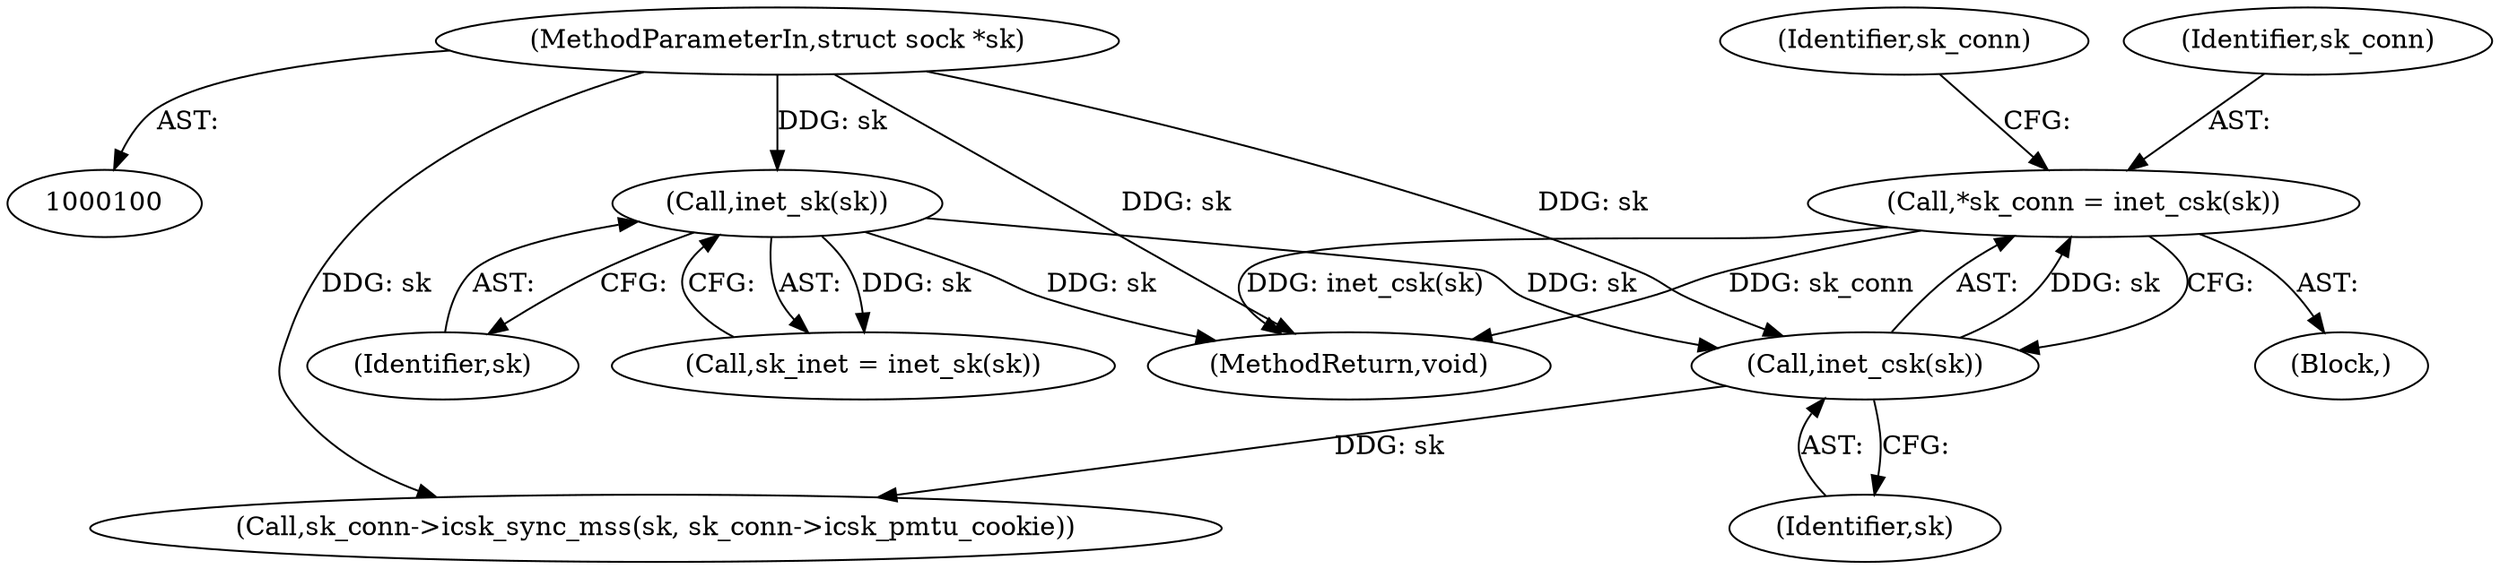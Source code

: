 digraph "0_linux_f6d8bd051c391c1c0458a30b2a7abcd939329259_8@pointer" {
"1000143" [label="(Call,*sk_conn = inet_csk(sk))"];
"1000145" [label="(Call,inet_csk(sk))"];
"1000108" [label="(Call,inet_sk(sk))"];
"1000101" [label="(MethodParameterIn,struct sock *sk)"];
"1000108" [label="(Call,inet_sk(sk))"];
"1000157" [label="(MethodReturn,void)"];
"1000101" [label="(MethodParameterIn,struct sock *sk)"];
"1000144" [label="(Identifier,sk_conn)"];
"1000145" [label="(Call,inet_csk(sk))"];
"1000109" [label="(Identifier,sk)"];
"1000146" [label="(Identifier,sk)"];
"1000106" [label="(Call,sk_inet = inet_sk(sk))"];
"1000152" [label="(Call,sk_conn->icsk_sync_mss(sk, sk_conn->icsk_pmtu_cookie))"];
"1000141" [label="(Block,)"];
"1000149" [label="(Identifier,sk_conn)"];
"1000143" [label="(Call,*sk_conn = inet_csk(sk))"];
"1000143" -> "1000141"  [label="AST: "];
"1000143" -> "1000145"  [label="CFG: "];
"1000144" -> "1000143"  [label="AST: "];
"1000145" -> "1000143"  [label="AST: "];
"1000149" -> "1000143"  [label="CFG: "];
"1000143" -> "1000157"  [label="DDG: sk_conn"];
"1000143" -> "1000157"  [label="DDG: inet_csk(sk)"];
"1000145" -> "1000143"  [label="DDG: sk"];
"1000145" -> "1000146"  [label="CFG: "];
"1000146" -> "1000145"  [label="AST: "];
"1000108" -> "1000145"  [label="DDG: sk"];
"1000101" -> "1000145"  [label="DDG: sk"];
"1000145" -> "1000152"  [label="DDG: sk"];
"1000108" -> "1000106"  [label="AST: "];
"1000108" -> "1000109"  [label="CFG: "];
"1000109" -> "1000108"  [label="AST: "];
"1000106" -> "1000108"  [label="CFG: "];
"1000108" -> "1000157"  [label="DDG: sk"];
"1000108" -> "1000106"  [label="DDG: sk"];
"1000101" -> "1000108"  [label="DDG: sk"];
"1000101" -> "1000100"  [label="AST: "];
"1000101" -> "1000157"  [label="DDG: sk"];
"1000101" -> "1000152"  [label="DDG: sk"];
}
